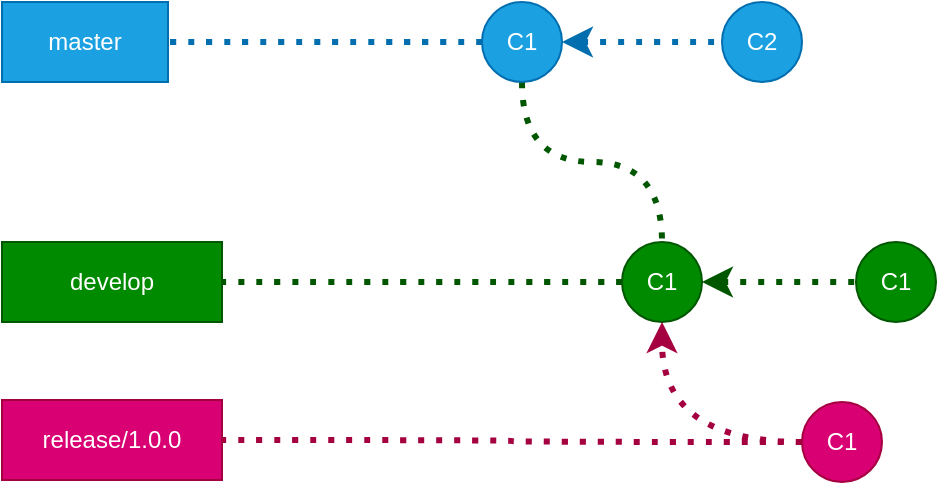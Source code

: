 <mxfile version="13.8.7" type="github">
  <diagram id="_8Yu_wbOVQ7DcBV_Aj_X" name="Page-1">
    <mxGraphModel dx="2591" dy="772" grid="1" gridSize="10" guides="1" tooltips="1" connect="1" arrows="1" fold="1" page="1" pageScale="1" pageWidth="1169" pageHeight="827" math="0" shadow="0">
      <root>
        <mxCell id="0" />
        <mxCell id="1" parent="0" />
        <mxCell id="1kxpi-2heiuNz-Vvk68C-8" value="" style="edgeStyle=orthogonalEdgeStyle;rounded=0;orthogonalLoop=1;jettySize=auto;html=1;fillColor=#1ba1e2;strokeColor=#006EAF;strokeWidth=3;dashed=1;dashPattern=1 2;endArrow=none;endFill=0;curved=1;startArrow=classic;startFill=1;" edge="1" parent="1" source="1kxpi-2heiuNz-Vvk68C-1" target="1kxpi-2heiuNz-Vvk68C-7">
          <mxGeometry relative="1" as="geometry" />
        </mxCell>
        <mxCell id="1kxpi-2heiuNz-Vvk68C-14" value="" style="edgeStyle=orthogonalEdgeStyle;curved=1;rounded=0;orthogonalLoop=1;jettySize=auto;html=1;dashed=1;dashPattern=1 2;startArrow=none;startFill=0;endArrow=none;endFill=0;strokeWidth=3;fillColor=#1ba1e2;strokeColor=#006EAF;" edge="1" parent="1" source="1kxpi-2heiuNz-Vvk68C-1" target="1kxpi-2heiuNz-Vvk68C-13">
          <mxGeometry relative="1" as="geometry" />
        </mxCell>
        <mxCell id="1kxpi-2heiuNz-Vvk68C-15" value="" style="edgeStyle=orthogonalEdgeStyle;rounded=0;orthogonalLoop=1;jettySize=auto;html=1;dashed=1;dashPattern=1 2;startArrow=none;startFill=0;endArrow=none;endFill=0;strokeColor=#005700;strokeWidth=3;curved=1;fillColor=#008a00;" edge="1" parent="1" source="1kxpi-2heiuNz-Vvk68C-1" target="1kxpi-2heiuNz-Vvk68C-9">
          <mxGeometry relative="1" as="geometry">
            <Array as="points">
              <mxPoint x="100" y="160" />
              <mxPoint x="170" y="160" />
            </Array>
          </mxGeometry>
        </mxCell>
        <mxCell id="1kxpi-2heiuNz-Vvk68C-1" value="C1" style="ellipse;whiteSpace=wrap;html=1;aspect=fixed;fillColor=#1ba1e2;strokeColor=#006EAF;fontColor=#ffffff;" vertex="1" parent="1">
          <mxGeometry x="80" y="80" width="40" height="40" as="geometry" />
        </mxCell>
        <mxCell id="1kxpi-2heiuNz-Vvk68C-7" value="C2" style="ellipse;whiteSpace=wrap;html=1;aspect=fixed;fillColor=#1ba1e2;strokeColor=#006EAF;fontColor=#ffffff;" vertex="1" parent="1">
          <mxGeometry x="200" y="80" width="40" height="40" as="geometry" />
        </mxCell>
        <mxCell id="1kxpi-2heiuNz-Vvk68C-12" value="" style="edgeStyle=orthogonalEdgeStyle;rounded=0;orthogonalLoop=1;jettySize=auto;html=1;strokeWidth=3;fillColor=#008a00;strokeColor=#005700;dashed=1;startArrow=classic;startFill=1;endArrow=none;endFill=0;dashPattern=1 2;" edge="1" parent="1" source="1kxpi-2heiuNz-Vvk68C-9" target="1kxpi-2heiuNz-Vvk68C-11">
          <mxGeometry relative="1" as="geometry" />
        </mxCell>
        <mxCell id="1kxpi-2heiuNz-Vvk68C-17" value="" style="edgeStyle=orthogonalEdgeStyle;curved=1;rounded=0;orthogonalLoop=1;jettySize=auto;html=1;dashed=1;dashPattern=1 2;startArrow=none;startFill=0;endArrow=none;endFill=0;strokeColor=#005700;strokeWidth=3;fillColor=#008a00;" edge="1" parent="1" source="1kxpi-2heiuNz-Vvk68C-9" target="1kxpi-2heiuNz-Vvk68C-16">
          <mxGeometry relative="1" as="geometry" />
        </mxCell>
        <mxCell id="1kxpi-2heiuNz-Vvk68C-9" value="C1" style="ellipse;whiteSpace=wrap;html=1;aspect=fixed;fillColor=#008a00;strokeColor=#005700;fontColor=#ffffff;" vertex="1" parent="1">
          <mxGeometry x="150" y="200" width="40" height="40" as="geometry" />
        </mxCell>
        <mxCell id="1kxpi-2heiuNz-Vvk68C-11" value="C1" style="ellipse;whiteSpace=wrap;html=1;aspect=fixed;fillColor=#008a00;strokeColor=#005700;fontColor=#ffffff;" vertex="1" parent="1">
          <mxGeometry x="267" y="200" width="40" height="40" as="geometry" />
        </mxCell>
        <mxCell id="1kxpi-2heiuNz-Vvk68C-13" value="master" style="whiteSpace=wrap;html=1;fontColor=#ffffff;strokeColor=#006EAF;fillColor=#1ba1e2;" vertex="1" parent="1">
          <mxGeometry x="-160" y="80" width="83" height="40" as="geometry" />
        </mxCell>
        <mxCell id="1kxpi-2heiuNz-Vvk68C-16" value="develop" style="whiteSpace=wrap;html=1;fontColor=#ffffff;strokeColor=#005700;fillColor=#008a00;" vertex="1" parent="1">
          <mxGeometry x="-160" y="200" width="110" height="40" as="geometry" />
        </mxCell>
        <mxCell id="1kxpi-2heiuNz-Vvk68C-19" style="edgeStyle=orthogonalEdgeStyle;curved=1;rounded=0;orthogonalLoop=1;jettySize=auto;html=1;entryX=0.5;entryY=1;entryDx=0;entryDy=0;dashed=1;dashPattern=1 2;startArrow=none;startFill=0;endArrow=classic;endFill=1;strokeColor=#A50040;strokeWidth=3;fillColor=#d80073;" edge="1" parent="1" source="1kxpi-2heiuNz-Vvk68C-18" target="1kxpi-2heiuNz-Vvk68C-9">
          <mxGeometry relative="1" as="geometry" />
        </mxCell>
        <mxCell id="1kxpi-2heiuNz-Vvk68C-21" value="" style="edgeStyle=orthogonalEdgeStyle;curved=1;rounded=0;orthogonalLoop=1;jettySize=auto;html=1;dashed=1;dashPattern=1 2;startArrow=none;startFill=0;endArrow=none;endFill=0;strokeColor=#A50040;strokeWidth=3;fillColor=#d80073;" edge="1" parent="1" source="1kxpi-2heiuNz-Vvk68C-18" target="1kxpi-2heiuNz-Vvk68C-20">
          <mxGeometry relative="1" as="geometry" />
        </mxCell>
        <mxCell id="1kxpi-2heiuNz-Vvk68C-18" value="C1" style="ellipse;whiteSpace=wrap;html=1;aspect=fixed;fillColor=#d80073;strokeColor=#A50040;fontColor=#ffffff;" vertex="1" parent="1">
          <mxGeometry x="240" y="280" width="40" height="40" as="geometry" />
        </mxCell>
        <mxCell id="1kxpi-2heiuNz-Vvk68C-20" value="release/1.0.0" style="whiteSpace=wrap;html=1;fontColor=#ffffff;strokeColor=#A50040;fillColor=#d80073;" vertex="1" parent="1">
          <mxGeometry x="-160" y="279" width="110" height="40" as="geometry" />
        </mxCell>
      </root>
    </mxGraphModel>
  </diagram>
</mxfile>

